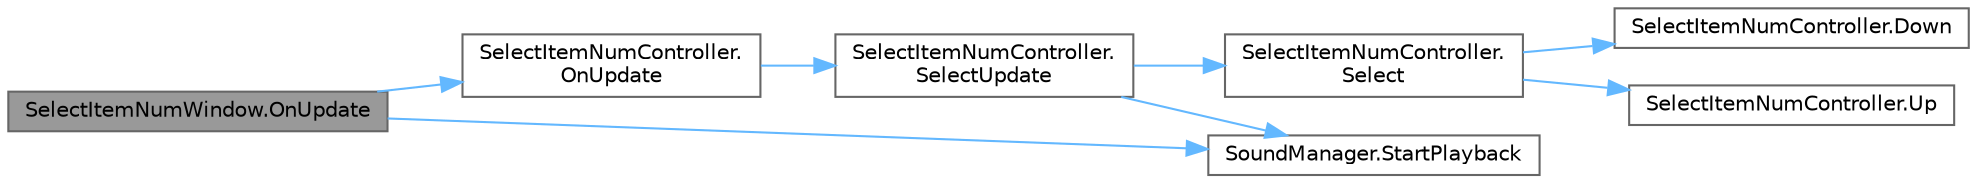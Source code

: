 digraph "SelectItemNumWindow.OnUpdate"
{
 // LATEX_PDF_SIZE
  bgcolor="transparent";
  edge [fontname=Helvetica,fontsize=10,labelfontname=Helvetica,labelfontsize=10];
  node [fontname=Helvetica,fontsize=10,shape=box,height=0.2,width=0.4];
  rankdir="LR";
  Node1 [id="Node000001",label="SelectItemNumWindow.OnUpdate",height=0.2,width=0.4,color="gray40", fillcolor="grey60", style="filled", fontcolor="black",tooltip=" "];
  Node1 -> Node2 [id="edge8_Node000001_Node000002",color="steelblue1",style="solid",tooltip=" "];
  Node2 [id="Node000002",label="SelectItemNumController.\lOnUpdate",height=0.2,width=0.4,color="grey40", fillcolor="white", style="filled",URL="$class_select_item_num_controller.html#a6ab76a73283a36029b2e21a0d7d17b49",tooltip=" "];
  Node2 -> Node3 [id="edge9_Node000002_Node000003",color="steelblue1",style="solid",tooltip=" "];
  Node3 [id="Node000003",label="SelectItemNumController.\lSelectUpdate",height=0.2,width=0.4,color="grey40", fillcolor="white", style="filled",URL="$class_select_item_num_controller.html#a0ec10bdb1ad1c765b8bd33d3e69f12c0",tooltip=" "];
  Node3 -> Node4 [id="edge10_Node000003_Node000004",color="steelblue1",style="solid",tooltip=" "];
  Node4 [id="Node000004",label="SelectItemNumController.\lSelect",height=0.2,width=0.4,color="grey40", fillcolor="white", style="filled",URL="$class_select_item_num_controller.html#a7c94f7146e7c7eaa901809355871c8e4",tooltip=" "];
  Node4 -> Node5 [id="edge11_Node000004_Node000005",color="steelblue1",style="solid",tooltip=" "];
  Node5 [id="Node000005",label="SelectItemNumController.Down",height=0.2,width=0.4,color="grey40", fillcolor="white", style="filled",URL="$class_select_item_num_controller.html#aa54dcb4101a4b9f19cc035d7576e68a0",tooltip=" "];
  Node4 -> Node6 [id="edge12_Node000004_Node000006",color="steelblue1",style="solid",tooltip=" "];
  Node6 [id="Node000006",label="SelectItemNumController.Up",height=0.2,width=0.4,color="grey40", fillcolor="white", style="filled",URL="$class_select_item_num_controller.html#acca3d52753690269e0c7833ae5f48ea9",tooltip=" "];
  Node3 -> Node7 [id="edge13_Node000003_Node000007",color="steelblue1",style="solid",tooltip=" "];
  Node7 [id="Node000007",label="SoundManager.StartPlayback",height=0.2,width=0.4,color="grey40", fillcolor="white", style="filled",URL="$class_sound_manager.html#a10bc60ca27342f6574923712ef9028c5",tooltip="2Dでのサウンド再生"];
  Node1 -> Node7 [id="edge14_Node000001_Node000007",color="steelblue1",style="solid",tooltip=" "];
}
